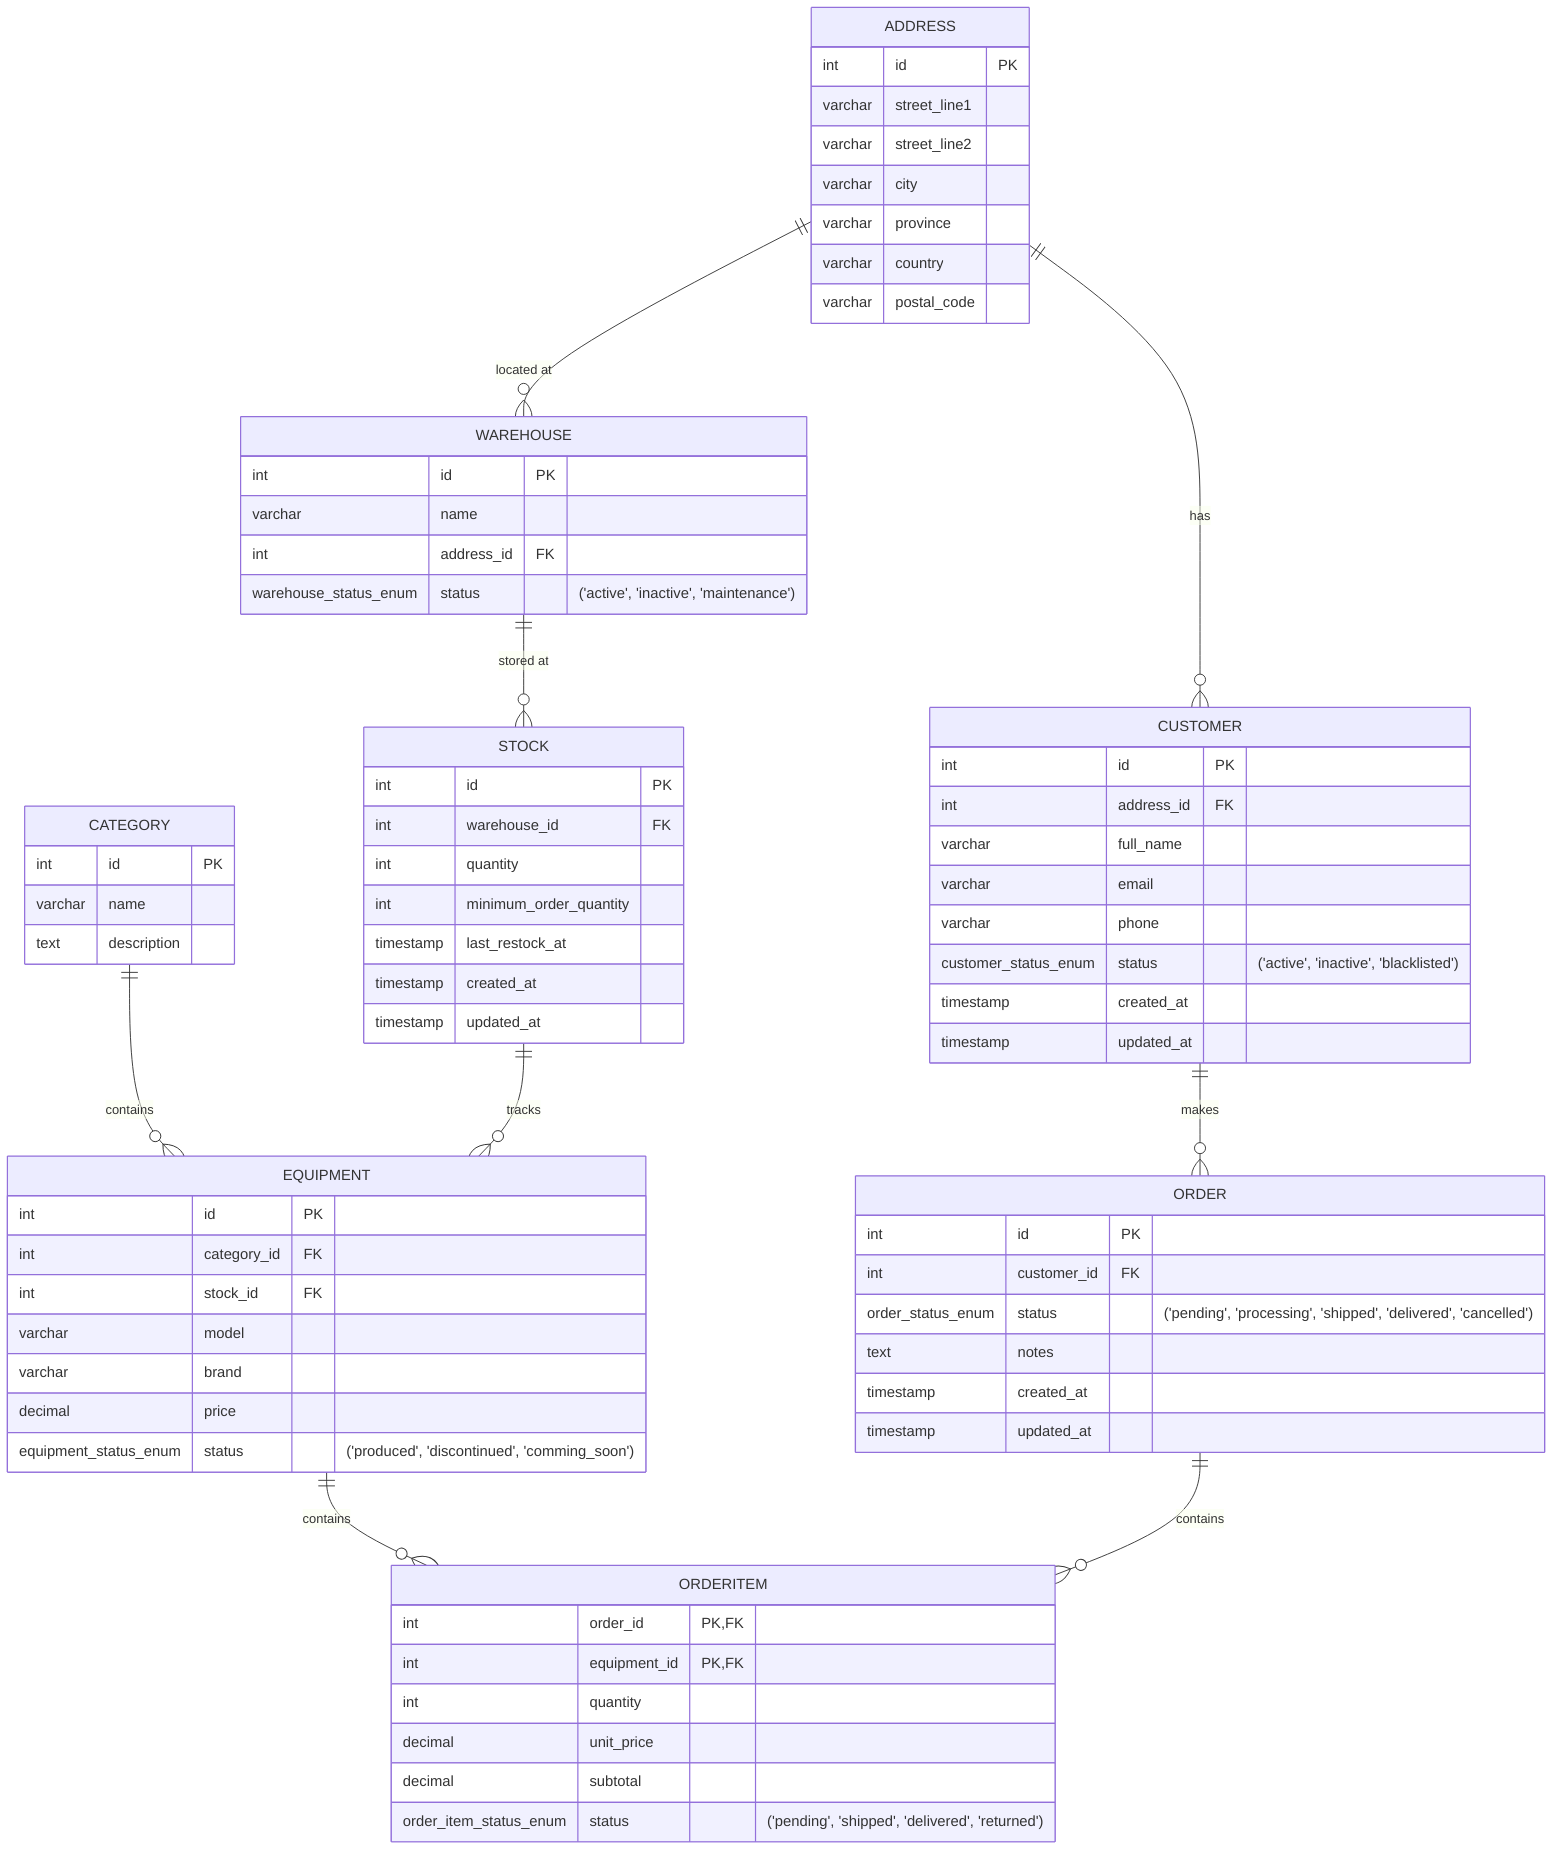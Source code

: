 erDiagram
    CATEGORY ||--o{ EQUIPMENT : contains
    EQUIPMENT ||--o{ ORDERITEM : contains
    CUSTOMER ||--o{ ORDER : makes
    ORDER ||--o{ ORDERITEM : contains
    STOCK ||--o{ EQUIPMENT : tracks
    WAREHOUSE ||--o{ STOCK : "stored at"
    ADDRESS ||--o{ WAREHOUSE : "located at"
    ADDRESS ||--o{ CUSTOMER : has

    CATEGORY {
        int id PK
        varchar name
        text description
    }

    EQUIPMENT {
        int id PK
        int category_id FK
        int stock_id FK
        varchar model
        varchar brand
        decimal price
        equipment_status_enum status "('produced', 'discontinued', 'comming_soon')"
    }

    WAREHOUSE {
        int id PK
        varchar name
        int address_id FK
        warehouse_status_enum status "('active', 'inactive', 'maintenance')"
    }

    ADDRESS {
        int id PK
        varchar street_line1
        varchar street_line2
        varchar city
        varchar province
        varchar country
        varchar postal_code
    }

    CUSTOMER {
        int id PK
        int address_id FK
        varchar full_name
        varchar email
        varchar phone
        customer_status_enum status "('active', 'inactive', 'blacklisted')"
        timestamp created_at
        timestamp updated_at
    }

    ORDER {
        int id PK
        int customer_id FK
        order_status_enum status "('pending', 'processing', 'shipped', 'delivered', 'cancelled')"
        text notes
        timestamp created_at
        timestamp updated_at
    }

    ORDERITEM {
        int order_id PK,FK
        int equipment_id PK,FK
        int quantity
        decimal unit_price
        decimal subtotal
        order_item_status_enum status "('pending', 'shipped', 'delivered', 'returned')"
    }

    STOCK {
        int id PK
        int warehouse_id FK
        int quantity
        int minimum_order_quantity
        timestamp last_restock_at
        timestamp created_at
        timestamp updated_at
    }